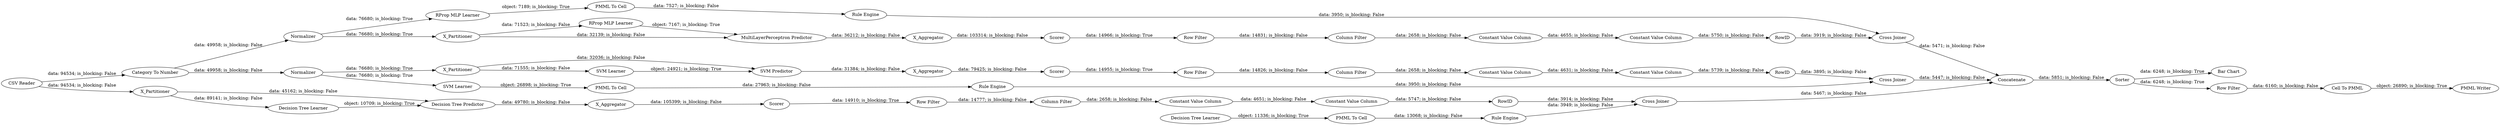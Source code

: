 digraph {
	"-3974134519870986735_290" [label="Constant Value Column"]
	"-3974134519870986735_293" [label=RowID]
	"-8864359756095574417_290" [label="Constant Value Column"]
	"6175221767410917962_33" [label="SVM Learner"]
	"-3036940999437281626_2" [label=X_Partitioner]
	"4997481198769600106_35" [label="RProp MLP Learner"]
	"4575382438787247929_41" [label=Scorer]
	"4575382438787247929_40" [label=Normalizer]
	"4575382438787247929_32" [label="SVM Predictor"]
	"4575382438787247929_7" [label=X_Aggregator]
	"-8417089766017282150_294" [label="Column Filter"]
	"-4326224721813708950_54" [label="Cell To PMML"]
	"6175221767410917962_35" [label="Rule Engine"]
	"-8864359756095574417_292" [label="Constant Value Column"]
	"-3974134519870986735_294" [label="Column Filter"]
	"-3974134519870986735_292" [label="Constant Value Column"]
	"4997481198769600106_34" [label="Rule Engine"]
	"-3974134519870986735_9" [label="Row Filter"]
	"-703650462540436406_38" [label="Cross Joiner"]
	"4575382438787247929_2" [label=X_Partitioner]
	"4575382438787247929_39" [label="Cross Joiner"]
	"-703650462540436406_32" [label="MultiLayerPerceptron Predictor"]
	"-703650462540436406_31" [label="RProp MLP Learner"]
	"-8417089766017282150_9" [label="Row Filter"]
	"-3036940999437281626_39" [label=Scorer]
	"-703650462540436406_7" [label=X_Aggregator]
	"-8417089766017282150_290" [label="Constant Value Column"]
	"-703650462540436406_2" [label=X_Partitioner]
	"-703650462540436406_40" [label=Scorer]
	"-4326224721813708950_60" [label=Concatenate]
	"-8864359756095574417_294" [label="Column Filter"]
	"-4326224721813708950_52" [label=Sorter]
	"-3036940999437281626_31" [label="Decision Tree Learner"]
	"-8417089766017282150_293" [label=RowID]
	"-8864359756095574417_9" [label="Row Filter"]
	"6175221767410917962_34" [label="PMML To Cell"]
	"-4326224721813708950_59" [label="Bar Chart"]
	"-703650462540436406_39" [label=Normalizer]
	"-3036940999437281626_32" [label="Decision Tree Predictor"]
	"4997481198769600106_22" [label="PMML To Cell"]
	"4575382438787247929_31" [label="SVM Learner"]
	"-8864359756095574417_293" [label=RowID]
	"5618952473550235804_34" [label="Rule Engine"]
	"-4326224721813708950_1" [label="CSV Reader"]
	"-4326224721813708950_53" [label="Row Filter"]
	"-4326224721813708950_58" [label="Category To Number"]
	"-3036940999437281626_38" [label="Cross Joiner"]
	"5618952473550235804_33" [label="Decision Tree Learner"]
	"-4326224721813708950_62" [label="PMML Writer"]
	"-3036940999437281626_7" [label=X_Aggregator]
	"-8417089766017282150_292" [label="Constant Value Column"]
	"5618952473550235804_28" [label="PMML To Cell"]
	"-4326224721813708950_60" -> "-4326224721813708950_52" [label="data: 5851; is_blocking: False"]
	"4575382438787247929_2" -> "4575382438787247929_31" [label="data: 71555; is_blocking: False"]
	"-4326224721813708950_58" -> "-703650462540436406_39" [label="data: 49958; is_blocking: False"]
	"5618952473550235804_33" -> "5618952473550235804_28" [label="object: 11336; is_blocking: True"]
	"4575382438787247929_40" -> "4575382438787247929_2" [label="data: 76680; is_blocking: True"]
	"4575382438787247929_7" -> "4575382438787247929_41" [label="data: 79425; is_blocking: False"]
	"6175221767410917962_35" -> "4575382438787247929_39" [label="data: 3950; is_blocking: False"]
	"-4326224721813708950_52" -> "-4326224721813708950_59" [label="data: 6248; is_blocking: True"]
	"-703650462540436406_40" -> "-8864359756095574417_9" [label="data: 14966; is_blocking: True"]
	"-4326224721813708950_53" -> "-4326224721813708950_54" [label="data: 6160; is_blocking: False"]
	"-3974134519870986735_293" -> "4575382438787247929_39" [label="data: 3895; is_blocking: False"]
	"-8864359756095574417_290" -> "-8864359756095574417_292" [label="data: 4655; is_blocking: False"]
	"-3974134519870986735_9" -> "-3974134519870986735_294" [label="data: 14826; is_blocking: False"]
	"-703650462540436406_2" -> "-703650462540436406_32" [label="data: 32139; is_blocking: False"]
	"-8417089766017282150_293" -> "-3036940999437281626_38" [label="data: 3914; is_blocking: False"]
	"-8864359756095574417_293" -> "-703650462540436406_38" [label="data: 3919; is_blocking: False"]
	"-8864359756095574417_292" -> "-8864359756095574417_293" [label="data: 5750; is_blocking: False"]
	"5618952473550235804_34" -> "-3036940999437281626_38" [label="data: 3949; is_blocking: False"]
	"-4326224721813708950_58" -> "4575382438787247929_40" [label="data: 49958; is_blocking: False"]
	"-8417089766017282150_290" -> "-8417089766017282150_292" [label="data: 4651; is_blocking: False"]
	"-3036940999437281626_2" -> "-3036940999437281626_31" [label="data: 89141; is_blocking: False"]
	"6175221767410917962_34" -> "6175221767410917962_35" [label="data: 27963; is_blocking: False"]
	"-3974134519870986735_290" -> "-3974134519870986735_292" [label="data: 4631; is_blocking: False"]
	"-8417089766017282150_294" -> "-8417089766017282150_290" [label="data: 2658; is_blocking: False"]
	"5618952473550235804_28" -> "5618952473550235804_34" [label="data: 13068; is_blocking: False"]
	"-3036940999437281626_31" -> "-3036940999437281626_32" [label="object: 10709; is_blocking: True"]
	"-703650462540436406_32" -> "-703650462540436406_7" [label="data: 36212; is_blocking: False"]
	"-3036940999437281626_38" -> "-4326224721813708950_60" [label="data: 5467; is_blocking: False"]
	"-8864359756095574417_9" -> "-8864359756095574417_294" [label="data: 14831; is_blocking: False"]
	"-8864359756095574417_294" -> "-8864359756095574417_290" [label="data: 2658; is_blocking: False"]
	"4575382438787247929_32" -> "4575382438787247929_7" [label="data: 31384; is_blocking: False"]
	"6175221767410917962_33" -> "6175221767410917962_34" [label="object: 26898; is_blocking: True"]
	"-4326224721813708950_1" -> "-4326224721813708950_58" [label="data: 94534; is_blocking: False"]
	"4997481198769600106_34" -> "-703650462540436406_38" [label="data: 3950; is_blocking: False"]
	"-4326224721813708950_54" -> "-4326224721813708950_62" [label="object: 26890; is_blocking: True"]
	"-3974134519870986735_294" -> "-3974134519870986735_290" [label="data: 2658; is_blocking: False"]
	"-8417089766017282150_9" -> "-8417089766017282150_294" [label="data: 14777; is_blocking: False"]
	"-8417089766017282150_292" -> "-8417089766017282150_293" [label="data: 5747; is_blocking: False"]
	"-3036940999437281626_2" -> "-3036940999437281626_32" [label="data: 45162; is_blocking: False"]
	"-703650462540436406_2" -> "-703650462540436406_31" [label="data: 71523; is_blocking: False"]
	"-3036940999437281626_39" -> "-8417089766017282150_9" [label="data: 14910; is_blocking: True"]
	"-3974134519870986735_292" -> "-3974134519870986735_293" [label="data: 5739; is_blocking: False"]
	"-3036940999437281626_7" -> "-3036940999437281626_39" [label="data: 105399; is_blocking: False"]
	"-4326224721813708950_1" -> "-3036940999437281626_2" [label="data: 94534; is_blocking: False"]
	"-703650462540436406_39" -> "4997481198769600106_35" [label="data: 76680; is_blocking: True"]
	"-703650462540436406_39" -> "-703650462540436406_2" [label="data: 76680; is_blocking: True"]
	"-4326224721813708950_52" -> "-4326224721813708950_53" [label="data: 6248; is_blocking: True"]
	"4997481198769600106_22" -> "4997481198769600106_34" [label="data: 7527; is_blocking: False"]
	"-3036940999437281626_32" -> "-3036940999437281626_7" [label="data: 49780; is_blocking: False"]
	"4575382438787247929_31" -> "4575382438787247929_32" [label="object: 24921; is_blocking: True"]
	"4575382438787247929_41" -> "-3974134519870986735_9" [label="data: 14955; is_blocking: True"]
	"4575382438787247929_39" -> "-4326224721813708950_60" [label="data: 5447; is_blocking: False"]
	"4575382438787247929_2" -> "4575382438787247929_32" [label="data: 32036; is_blocking: False"]
	"-703650462540436406_31" -> "-703650462540436406_32" [label="object: 7167; is_blocking: True"]
	"-703650462540436406_38" -> "-4326224721813708950_60" [label="data: 5471; is_blocking: False"]
	"-703650462540436406_7" -> "-703650462540436406_40" [label="data: 103314; is_blocking: False"]
	"4997481198769600106_35" -> "4997481198769600106_22" [label="object: 7189; is_blocking: True"]
	"4575382438787247929_40" -> "6175221767410917962_33" [label="data: 76680; is_blocking: True"]
	rankdir=LR
}
